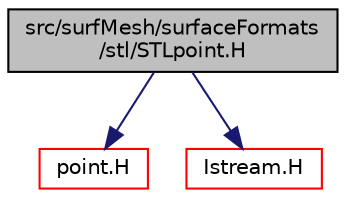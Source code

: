 digraph "src/surfMesh/surfaceFormats/stl/STLpoint.H"
{
  bgcolor="transparent";
  edge [fontname="Helvetica",fontsize="10",labelfontname="Helvetica",labelfontsize="10"];
  node [fontname="Helvetica",fontsize="10",shape=record];
  Node1 [label="src/surfMesh/surfaceFormats\l/stl/STLpoint.H",height=0.2,width=0.4,color="black", fillcolor="grey75", style="filled", fontcolor="black"];
  Node1 -> Node2 [color="midnightblue",fontsize="10",style="solid",fontname="Helvetica"];
  Node2 [label="point.H",height=0.2,width=0.4,color="red",URL="$a08774.html"];
  Node1 -> Node3 [color="midnightblue",fontsize="10",style="solid",fontname="Helvetica"];
  Node3 [label="Istream.H",height=0.2,width=0.4,color="red",URL="$a07782.html"];
}
